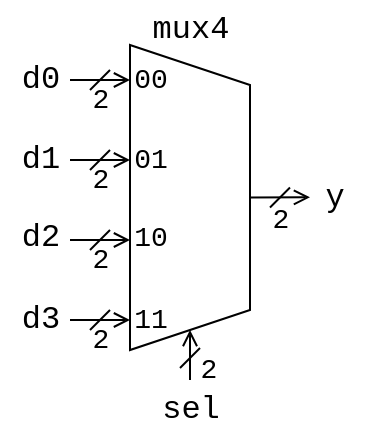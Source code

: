 <mxfile>
    <diagram id="2_2aoJYSnQ4qfNAZvBc7" name="ページ1">
        <mxGraphModel dx="396" dy="300" grid="1" gridSize="10" guides="1" tooltips="1" connect="1" arrows="1" fold="1" page="1" pageScale="1" pageWidth="827" pageHeight="1169" math="0" shadow="0">
            <root>
                <mxCell id="0"/>
                <mxCell id="1" parent="0"/>
                <mxCell id="39" value="" style="group" vertex="1" connectable="0" parent="1">
                    <mxGeometry x="295" y="320" width="182" height="220" as="geometry"/>
                </mxCell>
                <mxCell id="12" style="edgeStyle=none;html=1;exitX=0.5;exitY=0;exitDx=0;exitDy=0;endArrow=open;endFill=0;" edge="1" parent="39" source="7">
                    <mxGeometry relative="1" as="geometry">
                        <mxPoint x="155" y="98.667" as="targetPoint"/>
                    </mxGeometry>
                </mxCell>
                <mxCell id="18" style="edgeStyle=none;html=1;exitX=1;exitY=0.5;exitDx=0;exitDy=0;endArrow=none;endFill=0;startArrow=open;startFill=0;" edge="1" parent="39" source="7">
                    <mxGeometry relative="1" as="geometry">
                        <mxPoint x="95" y="190" as="targetPoint"/>
                    </mxGeometry>
                </mxCell>
                <mxCell id="7" value="" style="shape=trapezoid;perimeter=trapezoidPerimeter;whiteSpace=wrap;html=1;fixedSize=1;rotation=90;" vertex="1" parent="39">
                    <mxGeometry x="18.75" y="68.75" width="152.5" height="60" as="geometry"/>
                </mxCell>
                <mxCell id="8" value="" style="endArrow=open;html=1;entryX=0.25;entryY=1;entryDx=0;entryDy=0;endFill=0;" edge="1" parent="39">
                    <mxGeometry width="50" height="50" relative="1" as="geometry">
                        <mxPoint x="35" y="40" as="sourcePoint"/>
                        <mxPoint x="65" y="40" as="targetPoint"/>
                    </mxGeometry>
                </mxCell>
                <mxCell id="9" value="" style="endArrow=open;html=1;entryX=0.25;entryY=1;entryDx=0;entryDy=0;endFill=0;" edge="1" parent="39">
                    <mxGeometry width="50" height="50" relative="1" as="geometry">
                        <mxPoint x="35" y="80" as="sourcePoint"/>
                        <mxPoint x="65" y="80" as="targetPoint"/>
                    </mxGeometry>
                </mxCell>
                <mxCell id="10" value="" style="endArrow=open;html=1;entryX=0.25;entryY=1;entryDx=0;entryDy=0;endFill=0;" edge="1" parent="39">
                    <mxGeometry width="50" height="50" relative="1" as="geometry">
                        <mxPoint x="35" y="120" as="sourcePoint"/>
                        <mxPoint x="65" y="120" as="targetPoint"/>
                    </mxGeometry>
                </mxCell>
                <mxCell id="11" value="" style="endArrow=open;html=1;entryX=0.25;entryY=1;entryDx=0;entryDy=0;endFill=0;" edge="1" parent="39">
                    <mxGeometry width="50" height="50" relative="1" as="geometry">
                        <mxPoint x="35" y="160" as="sourcePoint"/>
                        <mxPoint x="65" y="160" as="targetPoint"/>
                    </mxGeometry>
                </mxCell>
                <mxCell id="13" value="mux4" style="text;html=1;align=center;verticalAlign=middle;resizable=0;points=[];autosize=1;strokeColor=none;fillColor=none;fontSize=16;fontFamily=Courier New;" vertex="1" parent="39">
                    <mxGeometry x="65" width="60" height="30" as="geometry"/>
                </mxCell>
                <mxCell id="14" value="d0" style="text;html=1;align=center;verticalAlign=middle;resizable=0;points=[];autosize=1;strokeColor=none;fillColor=none;fontSize=16;fontFamily=Courier New;" vertex="1" parent="39">
                    <mxGeometry y="25" width="40" height="30" as="geometry"/>
                </mxCell>
                <mxCell id="15" value="d1" style="text;html=1;align=center;verticalAlign=middle;resizable=0;points=[];autosize=1;strokeColor=none;fillColor=none;fontSize=16;fontFamily=Courier New;" vertex="1" parent="39">
                    <mxGeometry y="65" width="40" height="30" as="geometry"/>
                </mxCell>
                <mxCell id="16" value="d2" style="text;html=1;align=center;verticalAlign=middle;resizable=0;points=[];autosize=1;strokeColor=none;fillColor=none;fontSize=16;fontFamily=Courier New;" vertex="1" parent="39">
                    <mxGeometry y="103.75" width="40" height="30" as="geometry"/>
                </mxCell>
                <mxCell id="17" value="d3" style="text;html=1;align=center;verticalAlign=middle;resizable=0;points=[];autosize=1;strokeColor=none;fillColor=none;fontSize=16;fontFamily=Courier New;" vertex="1" parent="39">
                    <mxGeometry y="145" width="40" height="30" as="geometry"/>
                </mxCell>
                <mxCell id="19" value="" style="endArrow=none;html=1;" edge="1" parent="39">
                    <mxGeometry width="50" height="50" relative="1" as="geometry">
                        <mxPoint x="135" y="103.75" as="sourcePoint"/>
                        <mxPoint x="145" y="93.75" as="targetPoint"/>
                    </mxGeometry>
                </mxCell>
                <mxCell id="21" value="" style="endArrow=none;html=1;" edge="1" parent="39">
                    <mxGeometry width="50" height="50" relative="1" as="geometry">
                        <mxPoint x="45" y="165" as="sourcePoint"/>
                        <mxPoint x="55" y="155" as="targetPoint"/>
                    </mxGeometry>
                </mxCell>
                <mxCell id="22" value="" style="endArrow=none;html=1;" edge="1" parent="39">
                    <mxGeometry width="50" height="50" relative="1" as="geometry">
                        <mxPoint x="45" y="125" as="sourcePoint"/>
                        <mxPoint x="55" y="115" as="targetPoint"/>
                    </mxGeometry>
                </mxCell>
                <mxCell id="23" value="" style="endArrow=none;html=1;" edge="1" parent="39">
                    <mxGeometry width="50" height="50" relative="1" as="geometry">
                        <mxPoint x="45" y="85" as="sourcePoint"/>
                        <mxPoint x="55" y="75" as="targetPoint"/>
                    </mxGeometry>
                </mxCell>
                <mxCell id="24" value="" style="endArrow=none;html=1;" edge="1" parent="39">
                    <mxGeometry width="50" height="50" relative="1" as="geometry">
                        <mxPoint x="45" y="45" as="sourcePoint"/>
                        <mxPoint x="55" y="35" as="targetPoint"/>
                    </mxGeometry>
                </mxCell>
                <mxCell id="25" value="" style="endArrow=none;html=1;" edge="1" parent="39">
                    <mxGeometry width="50" height="50" relative="1" as="geometry">
                        <mxPoint x="90" y="184" as="sourcePoint"/>
                        <mxPoint x="100" y="174" as="targetPoint"/>
                    </mxGeometry>
                </mxCell>
                <mxCell id="26" value="00" style="text;html=1;align=center;verticalAlign=middle;resizable=0;points=[];autosize=1;strokeColor=none;fillColor=none;fontSize=14;fontFamily=Courier New;" vertex="1" parent="39">
                    <mxGeometry x="55" y="25" width="40" height="30" as="geometry"/>
                </mxCell>
                <mxCell id="27" value="01" style="text;html=1;align=center;verticalAlign=middle;resizable=0;points=[];autosize=1;strokeColor=none;fillColor=none;fontSize=14;fontFamily=Courier New;" vertex="1" parent="39">
                    <mxGeometry x="55" y="65" width="40" height="30" as="geometry"/>
                </mxCell>
                <mxCell id="28" value="10" style="text;html=1;align=center;verticalAlign=middle;resizable=0;points=[];autosize=1;strokeColor=none;fillColor=none;fontSize=14;fontFamily=Courier New;" vertex="1" parent="39">
                    <mxGeometry x="55" y="103.75" width="40" height="30" as="geometry"/>
                </mxCell>
                <mxCell id="29" value="11" style="text;html=1;align=center;verticalAlign=middle;resizable=0;points=[];autosize=1;strokeColor=none;fillColor=none;fontSize=14;fontFamily=Courier New;" vertex="1" parent="39">
                    <mxGeometry x="55" y="145" width="40" height="30" as="geometry"/>
                </mxCell>
                <mxCell id="30" value="sel" style="text;html=1;align=center;verticalAlign=middle;resizable=0;points=[];autosize=1;strokeColor=none;fillColor=none;fontSize=16;fontFamily=Courier New;" vertex="1" parent="39">
                    <mxGeometry x="70" y="190" width="50" height="30" as="geometry"/>
                </mxCell>
                <mxCell id="31" value="y" style="text;html=1;align=center;verticalAlign=middle;resizable=0;points=[];autosize=1;strokeColor=none;fillColor=none;fontSize=16;fontFamily=Courier New;" vertex="1" parent="39">
                    <mxGeometry x="152" y="83.75" width="30" height="30" as="geometry"/>
                </mxCell>
                <mxCell id="32" value="2" style="text;html=1;align=center;verticalAlign=middle;resizable=0;points=[];autosize=1;strokeColor=none;fillColor=none;fontSize=14;fontFamily=Courier New;" vertex="1" parent="39">
                    <mxGeometry x="125" y="95" width="30" height="30" as="geometry"/>
                </mxCell>
                <mxCell id="33" value="2" style="text;html=1;align=center;verticalAlign=middle;resizable=0;points=[];autosize=1;strokeColor=none;fillColor=none;fontSize=14;fontFamily=Courier New;" vertex="1" parent="39">
                    <mxGeometry x="35" y="155" width="30" height="30" as="geometry"/>
                </mxCell>
                <mxCell id="34" value="2" style="text;html=1;align=center;verticalAlign=middle;resizable=0;points=[];autosize=1;strokeColor=none;fillColor=none;fontSize=14;fontFamily=Courier New;" vertex="1" parent="39">
                    <mxGeometry x="35" y="115" width="30" height="30" as="geometry"/>
                </mxCell>
                <mxCell id="36" value="2" style="text;html=1;align=center;verticalAlign=middle;resizable=0;points=[];autosize=1;strokeColor=none;fillColor=none;fontSize=14;fontFamily=Courier New;" vertex="1" parent="39">
                    <mxGeometry x="35" y="74.75" width="30" height="30" as="geometry"/>
                </mxCell>
                <mxCell id="37" value="2" style="text;html=1;align=center;verticalAlign=middle;resizable=0;points=[];autosize=1;strokeColor=none;fillColor=none;fontSize=14;fontFamily=Courier New;" vertex="1" parent="39">
                    <mxGeometry x="35" y="35" width="30" height="30" as="geometry"/>
                </mxCell>
                <mxCell id="38" value="2" style="text;html=1;align=center;verticalAlign=middle;resizable=0;points=[];autosize=1;strokeColor=none;fillColor=none;fontSize=14;fontFamily=Courier New;" vertex="1" parent="39">
                    <mxGeometry x="89" y="170" width="30" height="30" as="geometry"/>
                </mxCell>
            </root>
        </mxGraphModel>
    </diagram>
</mxfile>